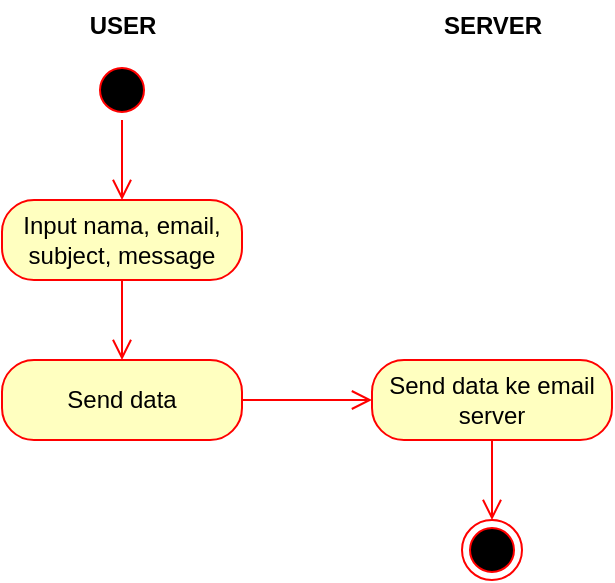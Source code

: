 <mxfile version="24.7.7">
  <diagram name="Page-1" id="4rGjodRsTPPC2vz77WWb">
    <mxGraphModel dx="1221" dy="759" grid="1" gridSize="10" guides="1" tooltips="1" connect="1" arrows="1" fold="1" page="1" pageScale="1" pageWidth="850" pageHeight="1100" math="0" shadow="0">
      <root>
        <mxCell id="0" />
        <mxCell id="1" parent="0" />
        <mxCell id="UDhdAV5JtU_Sa8sB4PR5-5" value="" style="ellipse;html=1;shape=startState;fillColor=#000000;strokeColor=#ff0000;" vertex="1" parent="1">
          <mxGeometry x="318" y="435" width="30" height="30" as="geometry" />
        </mxCell>
        <mxCell id="UDhdAV5JtU_Sa8sB4PR5-6" value="" style="edgeStyle=orthogonalEdgeStyle;html=1;verticalAlign=bottom;endArrow=open;endSize=8;strokeColor=#ff0000;rounded=0;" edge="1" source="UDhdAV5JtU_Sa8sB4PR5-5" parent="1" target="UDhdAV5JtU_Sa8sB4PR5-8">
          <mxGeometry relative="1" as="geometry">
            <mxPoint x="333" y="515" as="targetPoint" />
          </mxGeometry>
        </mxCell>
        <mxCell id="UDhdAV5JtU_Sa8sB4PR5-7" value="USER" style="text;align=center;fontStyle=1;verticalAlign=middle;spacingLeft=3;spacingRight=3;strokeColor=none;rotatable=0;points=[[0,0.5],[1,0.5]];portConstraint=eastwest;html=1;" vertex="1" parent="1">
          <mxGeometry x="308" y="405" width="50" height="26" as="geometry" />
        </mxCell>
        <mxCell id="UDhdAV5JtU_Sa8sB4PR5-8" value="Input nama, email, subject, message" style="rounded=1;whiteSpace=wrap;html=1;arcSize=40;fontColor=#000000;fillColor=#ffffc0;strokeColor=#ff0000;" vertex="1" parent="1">
          <mxGeometry x="273" y="505" width="120" height="40" as="geometry" />
        </mxCell>
        <mxCell id="UDhdAV5JtU_Sa8sB4PR5-9" value="" style="edgeStyle=orthogonalEdgeStyle;html=1;verticalAlign=bottom;endArrow=open;endSize=8;strokeColor=#ff0000;rounded=0;" edge="1" source="UDhdAV5JtU_Sa8sB4PR5-8" parent="1" target="UDhdAV5JtU_Sa8sB4PR5-10">
          <mxGeometry relative="1" as="geometry">
            <mxPoint x="338" y="635" as="targetPoint" />
          </mxGeometry>
        </mxCell>
        <mxCell id="UDhdAV5JtU_Sa8sB4PR5-10" value="Send data" style="rounded=1;whiteSpace=wrap;html=1;arcSize=40;fontColor=#000000;fillColor=#ffffc0;strokeColor=#ff0000;" vertex="1" parent="1">
          <mxGeometry x="273" y="585" width="120" height="40" as="geometry" />
        </mxCell>
        <mxCell id="UDhdAV5JtU_Sa8sB4PR5-11" value="" style="edgeStyle=orthogonalEdgeStyle;html=1;verticalAlign=bottom;endArrow=open;endSize=8;strokeColor=#ff0000;rounded=0;entryX=0;entryY=0.5;entryDx=0;entryDy=0;" edge="1" source="UDhdAV5JtU_Sa8sB4PR5-10" parent="1" target="UDhdAV5JtU_Sa8sB4PR5-14">
          <mxGeometry relative="1" as="geometry">
            <mxPoint x="338" y="755" as="targetPoint" />
          </mxGeometry>
        </mxCell>
        <mxCell id="UDhdAV5JtU_Sa8sB4PR5-12" value="SERVER" style="text;align=center;fontStyle=1;verticalAlign=middle;spacingLeft=3;spacingRight=3;strokeColor=none;rotatable=0;points=[[0,0.5],[1,0.5]];portConstraint=eastwest;html=1;" vertex="1" parent="1">
          <mxGeometry x="488" y="405" width="60" height="26" as="geometry" />
        </mxCell>
        <mxCell id="UDhdAV5JtU_Sa8sB4PR5-14" value="Send data ke email server" style="rounded=1;whiteSpace=wrap;html=1;arcSize=40;fontColor=#000000;fillColor=#ffffc0;strokeColor=#ff0000;" vertex="1" parent="1">
          <mxGeometry x="458" y="585" width="120" height="40" as="geometry" />
        </mxCell>
        <mxCell id="UDhdAV5JtU_Sa8sB4PR5-15" value="" style="edgeStyle=orthogonalEdgeStyle;html=1;verticalAlign=bottom;endArrow=open;endSize=8;strokeColor=#ff0000;rounded=0;" edge="1" source="UDhdAV5JtU_Sa8sB4PR5-14" parent="1" target="UDhdAV5JtU_Sa8sB4PR5-16">
          <mxGeometry relative="1" as="geometry">
            <mxPoint x="518" y="685" as="targetPoint" />
          </mxGeometry>
        </mxCell>
        <mxCell id="UDhdAV5JtU_Sa8sB4PR5-16" value="" style="ellipse;html=1;shape=endState;fillColor=#000000;strokeColor=#ff0000;" vertex="1" parent="1">
          <mxGeometry x="503" y="665" width="30" height="30" as="geometry" />
        </mxCell>
      </root>
    </mxGraphModel>
  </diagram>
</mxfile>
